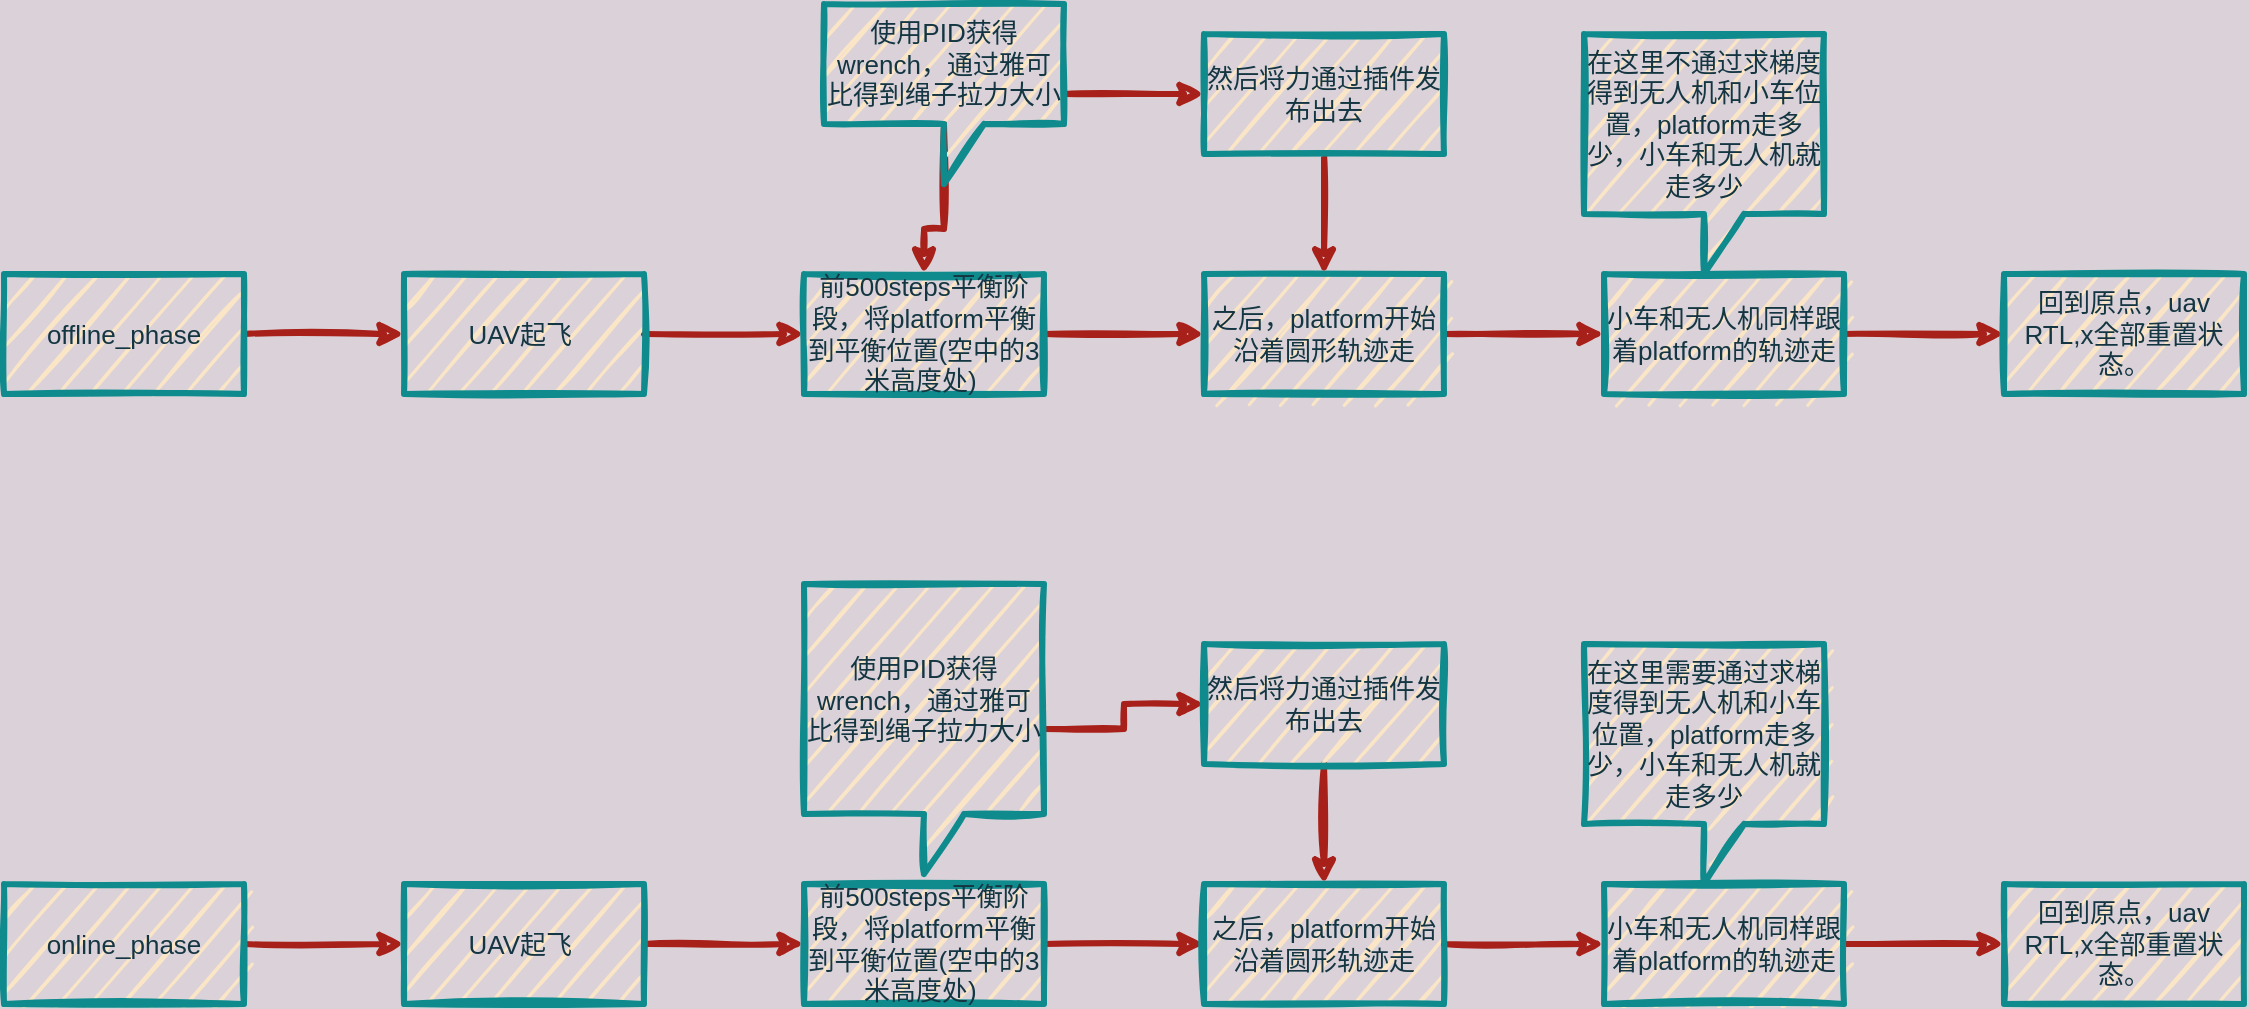 <mxfile version="15.6.2" type="github"><diagram id="QoAezUC9s3ewCZSQBftZ" name="Page-1"><mxGraphModel dx="1350" dy="773" grid="1" gridSize="10" guides="1" tooltips="1" connect="1" arrows="1" fold="1" page="1" pageScale="1" pageWidth="827" pageHeight="1169" background="#DAD2D8" math="0" shadow="0"><root><mxCell id="0"/><mxCell id="1" parent="0"/><mxCell id="ua3PY_kPn9vB6h3faCUK-3" value="" style="edgeStyle=orthogonalEdgeStyle;rounded=0;orthogonalLoop=1;jettySize=auto;html=1;labelBackgroundColor=#DAD2D8;strokeColor=#A8201A;fontColor=#143642;sketch=1;strokeWidth=3;fontSize=13;" parent="1" source="ua3PY_kPn9vB6h3faCUK-1" target="ua3PY_kPn9vB6h3faCUK-2" edge="1"><mxGeometry relative="1" as="geometry"/></mxCell><mxCell id="ua3PY_kPn9vB6h3faCUK-1" value="offline_phase" style="whiteSpace=wrap;html=1;fillColor=#FAE5C7;strokeColor=#0F8B8D;fontColor=#143642;sketch=1;strokeWidth=3;fontSize=13;" parent="1" vertex="1"><mxGeometry x="90" y="220" width="120" height="60" as="geometry"/></mxCell><mxCell id="ua3PY_kPn9vB6h3faCUK-5" value="" style="edgeStyle=orthogonalEdgeStyle;rounded=0;orthogonalLoop=1;jettySize=auto;html=1;labelBackgroundColor=#DAD2D8;strokeColor=#A8201A;fontColor=#143642;sketch=1;strokeWidth=3;fontSize=13;" parent="1" source="ua3PY_kPn9vB6h3faCUK-2" target="ua3PY_kPn9vB6h3faCUK-4" edge="1"><mxGeometry relative="1" as="geometry"/></mxCell><mxCell id="ua3PY_kPn9vB6h3faCUK-2" value="UAV起飞&lt;span style=&quot;white-space: pre; font-size: 13px;&quot;&gt; &lt;/span&gt;" style="whiteSpace=wrap;html=1;fillColor=#FAE5C7;strokeColor=#0F8B8D;fontColor=#143642;sketch=1;strokeWidth=3;fontSize=13;" parent="1" vertex="1"><mxGeometry x="290" y="220" width="120" height="60" as="geometry"/></mxCell><mxCell id="ua3PY_kPn9vB6h3faCUK-7" value="" style="edgeStyle=orthogonalEdgeStyle;rounded=0;orthogonalLoop=1;jettySize=auto;html=1;labelBackgroundColor=#DAD2D8;strokeColor=#A8201A;fontColor=#143642;sketch=1;strokeWidth=3;fontSize=13;" parent="1" source="ua3PY_kPn9vB6h3faCUK-4" target="ua3PY_kPn9vB6h3faCUK-6" edge="1"><mxGeometry relative="1" as="geometry"/></mxCell><mxCell id="ua3PY_kPn9vB6h3faCUK-4" value="前500steps平衡阶段，将platform平衡到平衡位置(空中的3米高度处)&lt;span style=&quot;white-space: pre; font-size: 13px;&quot;&gt; &lt;/span&gt;" style="whiteSpace=wrap;html=1;fillColor=#FAE5C7;strokeColor=#0F8B8D;fontColor=#143642;sketch=1;strokeWidth=3;fontSize=13;" parent="1" vertex="1"><mxGeometry x="490" y="220" width="120" height="60" as="geometry"/></mxCell><mxCell id="ua3PY_kPn9vB6h3faCUK-12" value="" style="edgeStyle=orthogonalEdgeStyle;rounded=0;orthogonalLoop=1;jettySize=auto;html=1;labelBackgroundColor=#DAD2D8;strokeColor=#A8201A;fontColor=#143642;sketch=1;strokeWidth=3;fontSize=13;" parent="1" source="ua3PY_kPn9vB6h3faCUK-6" target="ua3PY_kPn9vB6h3faCUK-11" edge="1"><mxGeometry relative="1" as="geometry"/></mxCell><mxCell id="ua3PY_kPn9vB6h3faCUK-6" value="之后，platform开始沿着圆形轨迹走" style="whiteSpace=wrap;html=1;fillColor=#FAE5C7;strokeColor=#0F8B8D;fontColor=#143642;sketch=1;strokeWidth=3;fontSize=13;" parent="1" vertex="1"><mxGeometry x="690" y="220" width="120" height="60" as="geometry"/></mxCell><mxCell id="ua3PY_kPn9vB6h3faCUK-10" value="" style="edgeStyle=orthogonalEdgeStyle;rounded=0;orthogonalLoop=1;jettySize=auto;html=1;labelBackgroundColor=#DAD2D8;strokeColor=#A8201A;fontColor=#143642;sketch=1;strokeWidth=3;fontSize=13;" parent="1" source="ua3PY_kPn9vB6h3faCUK-8" target="ua3PY_kPn9vB6h3faCUK-9" edge="1"><mxGeometry relative="1" as="geometry"/></mxCell><mxCell id="ua3PY_kPn9vB6h3faCUK-14" value="" style="edgeStyle=orthogonalEdgeStyle;rounded=0;orthogonalLoop=1;jettySize=auto;html=1;labelBackgroundColor=#DAD2D8;strokeColor=#A8201A;fontColor=#143642;sketch=1;strokeWidth=3;fontSize=13;" parent="1" source="ua3PY_kPn9vB6h3faCUK-8" target="ua3PY_kPn9vB6h3faCUK-4" edge="1"><mxGeometry relative="1" as="geometry"/></mxCell><mxCell id="ua3PY_kPn9vB6h3faCUK-8" value="使用PID获得wrench，通过雅可比得到绳子拉力大小" style="shape=callout;whiteSpace=wrap;html=1;perimeter=calloutPerimeter;position2=0.5;fillColor=#FAE5C7;strokeColor=#0F8B8D;fontColor=#143642;sketch=1;strokeWidth=3;fontSize=13;" parent="1" vertex="1"><mxGeometry x="500" y="85" width="120" height="90" as="geometry"/></mxCell><mxCell id="ua3PY_kPn9vB6h3faCUK-13" value="" style="edgeStyle=orthogonalEdgeStyle;rounded=0;orthogonalLoop=1;jettySize=auto;html=1;labelBackgroundColor=#DAD2D8;strokeColor=#A8201A;fontColor=#143642;sketch=1;strokeWidth=3;fontSize=13;" parent="1" source="ua3PY_kPn9vB6h3faCUK-9" target="ua3PY_kPn9vB6h3faCUK-6" edge="1"><mxGeometry relative="1" as="geometry"/></mxCell><mxCell id="ua3PY_kPn9vB6h3faCUK-9" value="然后将力通过插件发布出去" style="whiteSpace=wrap;html=1;fillColor=#FAE5C7;strokeColor=#0F8B8D;fontColor=#143642;sketch=1;strokeWidth=3;fontSize=13;" parent="1" vertex="1"><mxGeometry x="690" y="100" width="120" height="60" as="geometry"/></mxCell><mxCell id="ua3PY_kPn9vB6h3faCUK-17" value="" style="edgeStyle=orthogonalEdgeStyle;rounded=0;orthogonalLoop=1;jettySize=auto;html=1;labelBackgroundColor=#DAD2D8;strokeColor=#A8201A;fontColor=#143642;sketch=1;strokeWidth=3;fontSize=13;" parent="1" source="ua3PY_kPn9vB6h3faCUK-11" target="ua3PY_kPn9vB6h3faCUK-16" edge="1"><mxGeometry relative="1" as="geometry"/></mxCell><mxCell id="ua3PY_kPn9vB6h3faCUK-11" value="小车和无人机同样跟着platform的轨迹走" style="whiteSpace=wrap;html=1;fillColor=#FAE5C7;strokeColor=#0F8B8D;fontColor=#143642;sketch=1;strokeWidth=3;fontSize=13;" parent="1" vertex="1"><mxGeometry x="890" y="220" width="120" height="60" as="geometry"/></mxCell><mxCell id="ua3PY_kPn9vB6h3faCUK-15" value="在这里不通过求梯度得到无人机和小车位置，platform走多少，小车和无人机就走多少" style="shape=callout;whiteSpace=wrap;html=1;perimeter=calloutPerimeter;fillColor=#FAE5C7;strokeColor=#0F8B8D;fontColor=#143642;sketch=1;strokeWidth=3;fontSize=13;" parent="1" vertex="1"><mxGeometry x="880" y="100" width="120" height="120" as="geometry"/></mxCell><mxCell id="ua3PY_kPn9vB6h3faCUK-16" value="回到原点，uav RTL,x全部重置状态。" style="whiteSpace=wrap;html=1;fillColor=#FAE5C7;strokeColor=#0F8B8D;fontColor=#143642;sketch=1;strokeWidth=3;fontSize=13;" parent="1" vertex="1"><mxGeometry x="1090" y="220" width="120" height="60" as="geometry"/></mxCell><mxCell id="ua3PY_kPn9vB6h3faCUK-18" value="" style="edgeStyle=orthogonalEdgeStyle;rounded=0;orthogonalLoop=1;jettySize=auto;html=1;labelBackgroundColor=#DAD2D8;strokeColor=#A8201A;fontColor=#143642;sketch=1;strokeWidth=3;fontSize=13;" parent="1" source="ua3PY_kPn9vB6h3faCUK-19" target="ua3PY_kPn9vB6h3faCUK-21" edge="1"><mxGeometry relative="1" as="geometry"/></mxCell><mxCell id="ua3PY_kPn9vB6h3faCUK-19" value="online_phase" style="whiteSpace=wrap;html=1;fillColor=#FAE5C7;strokeColor=#0F8B8D;fontColor=#143642;sketch=1;strokeWidth=3;fontSize=13;" parent="1" vertex="1"><mxGeometry x="90" y="525" width="120" height="60" as="geometry"/></mxCell><mxCell id="ua3PY_kPn9vB6h3faCUK-20" value="" style="edgeStyle=orthogonalEdgeStyle;rounded=0;orthogonalLoop=1;jettySize=auto;html=1;labelBackgroundColor=#DAD2D8;strokeColor=#A8201A;fontColor=#143642;sketch=1;strokeWidth=3;fontSize=13;" parent="1" source="ua3PY_kPn9vB6h3faCUK-21" target="ua3PY_kPn9vB6h3faCUK-23" edge="1"><mxGeometry relative="1" as="geometry"/></mxCell><mxCell id="ua3PY_kPn9vB6h3faCUK-21" value="UAV起飞&lt;span style=&quot;white-space: pre; font-size: 13px;&quot;&gt; &lt;/span&gt;" style="whiteSpace=wrap;html=1;fillColor=#FAE5C7;strokeColor=#0F8B8D;fontColor=#143642;sketch=1;strokeWidth=3;fontSize=13;" parent="1" vertex="1"><mxGeometry x="290" y="525" width="120" height="60" as="geometry"/></mxCell><mxCell id="ua3PY_kPn9vB6h3faCUK-22" value="" style="edgeStyle=orthogonalEdgeStyle;rounded=0;orthogonalLoop=1;jettySize=auto;html=1;labelBackgroundColor=#DAD2D8;strokeColor=#A8201A;fontColor=#143642;sketch=1;strokeWidth=3;fontSize=13;" parent="1" source="ua3PY_kPn9vB6h3faCUK-23" target="ua3PY_kPn9vB6h3faCUK-25" edge="1"><mxGeometry relative="1" as="geometry"/></mxCell><mxCell id="ua3PY_kPn9vB6h3faCUK-23" value="前500steps平衡阶段，将platform平衡到平衡位置(空中的3米高度处)&lt;span style=&quot;white-space: pre; font-size: 13px;&quot;&gt; &lt;/span&gt;" style="whiteSpace=wrap;html=1;fillColor=#FAE5C7;strokeColor=#0F8B8D;fontColor=#143642;sketch=1;strokeWidth=3;fontSize=13;" parent="1" vertex="1"><mxGeometry x="490" y="525" width="120" height="60" as="geometry"/></mxCell><mxCell id="ua3PY_kPn9vB6h3faCUK-24" value="" style="edgeStyle=orthogonalEdgeStyle;rounded=0;orthogonalLoop=1;jettySize=auto;html=1;labelBackgroundColor=#DAD2D8;strokeColor=#A8201A;fontColor=#143642;sketch=1;strokeWidth=3;fontSize=13;" parent="1" source="ua3PY_kPn9vB6h3faCUK-25" target="ua3PY_kPn9vB6h3faCUK-32" edge="1"><mxGeometry relative="1" as="geometry"/></mxCell><mxCell id="ua3PY_kPn9vB6h3faCUK-25" value="之后，platform开始沿着圆形轨迹走" style="whiteSpace=wrap;html=1;fillColor=#FAE5C7;strokeColor=#0F8B8D;fontColor=#143642;sketch=1;strokeWidth=3;fontSize=13;" parent="1" vertex="1"><mxGeometry x="690" y="525" width="120" height="60" as="geometry"/></mxCell><mxCell id="ua3PY_kPn9vB6h3faCUK-26" value="" style="edgeStyle=orthogonalEdgeStyle;rounded=0;orthogonalLoop=1;jettySize=auto;html=1;labelBackgroundColor=#DAD2D8;strokeColor=#A8201A;fontColor=#143642;sketch=1;strokeWidth=3;fontSize=13;" parent="1" source="ua3PY_kPn9vB6h3faCUK-28" target="ua3PY_kPn9vB6h3faCUK-30" edge="1"><mxGeometry relative="1" as="geometry"/></mxCell><mxCell id="ua3PY_kPn9vB6h3faCUK-28" value="使用PID获得wrench，通过雅可比得到绳子拉力大小" style="shape=callout;whiteSpace=wrap;html=1;perimeter=calloutPerimeter;position2=0.5;fillColor=#FAE5C7;strokeColor=#0F8B8D;fontColor=#143642;sketch=1;strokeWidth=3;fontSize=13;" parent="1" vertex="1"><mxGeometry x="490" y="375" width="120" height="145" as="geometry"/></mxCell><mxCell id="ua3PY_kPn9vB6h3faCUK-29" value="" style="edgeStyle=orthogonalEdgeStyle;rounded=0;orthogonalLoop=1;jettySize=auto;html=1;labelBackgroundColor=#DAD2D8;strokeColor=#A8201A;fontColor=#143642;sketch=1;strokeWidth=3;fontSize=13;" parent="1" source="ua3PY_kPn9vB6h3faCUK-30" target="ua3PY_kPn9vB6h3faCUK-25" edge="1"><mxGeometry relative="1" as="geometry"/></mxCell><mxCell id="ua3PY_kPn9vB6h3faCUK-30" value="然后将力通过插件发布出去" style="whiteSpace=wrap;html=1;fillColor=#FAE5C7;strokeColor=#0F8B8D;fontColor=#143642;sketch=1;strokeWidth=3;fontSize=13;" parent="1" vertex="1"><mxGeometry x="690" y="405" width="120" height="60" as="geometry"/></mxCell><mxCell id="ua3PY_kPn9vB6h3faCUK-31" value="" style="edgeStyle=orthogonalEdgeStyle;rounded=0;orthogonalLoop=1;jettySize=auto;html=1;labelBackgroundColor=#DAD2D8;strokeColor=#A8201A;fontColor=#143642;sketch=1;strokeWidth=3;fontSize=13;" parent="1" source="ua3PY_kPn9vB6h3faCUK-32" target="ua3PY_kPn9vB6h3faCUK-34" edge="1"><mxGeometry relative="1" as="geometry"/></mxCell><mxCell id="ua3PY_kPn9vB6h3faCUK-32" value="小车和无人机同样跟着platform的轨迹走" style="whiteSpace=wrap;html=1;fillColor=#FAE5C7;strokeColor=#0F8B8D;fontColor=#143642;sketch=1;strokeWidth=3;fontSize=13;" parent="1" vertex="1"><mxGeometry x="890" y="525" width="120" height="60" as="geometry"/></mxCell><mxCell id="ua3PY_kPn9vB6h3faCUK-33" value="在这里需要通过求梯度得到无人机和小车位置，platform走多少，小车和无人机就走多少" style="shape=callout;whiteSpace=wrap;html=1;perimeter=calloutPerimeter;fillColor=#FAE5C7;strokeColor=#0F8B8D;fontColor=#143642;sketch=1;strokeWidth=3;fontSize=13;" parent="1" vertex="1"><mxGeometry x="880" y="405" width="120" height="120" as="geometry"/></mxCell><mxCell id="ua3PY_kPn9vB6h3faCUK-34" value="回到原点，uav RTL,x全部重置状态。" style="whiteSpace=wrap;html=1;fillColor=#FAE5C7;strokeColor=#0F8B8D;fontColor=#143642;sketch=1;strokeWidth=3;fontSize=13;" parent="1" vertex="1"><mxGeometry x="1090" y="525" width="120" height="60" as="geometry"/></mxCell></root></mxGraphModel></diagram></mxfile>